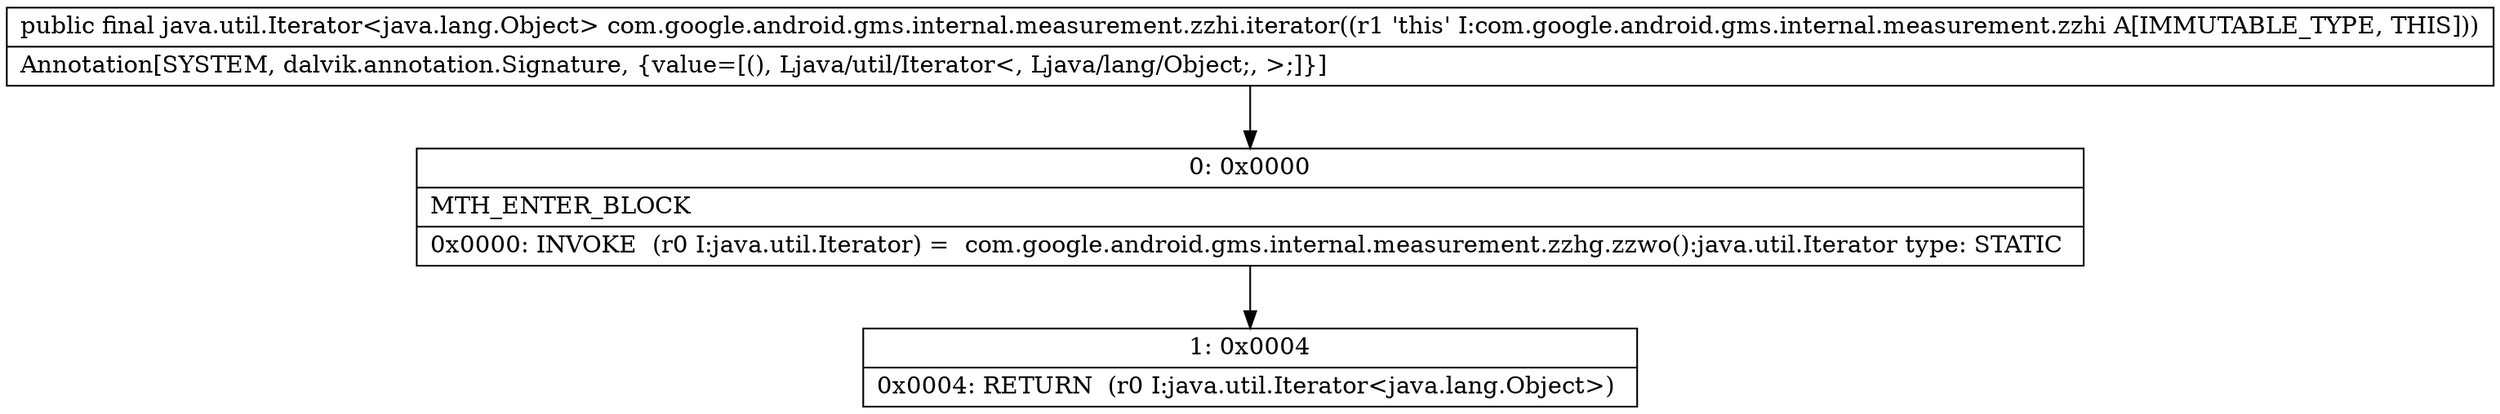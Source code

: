 digraph "CFG forcom.google.android.gms.internal.measurement.zzhi.iterator()Ljava\/util\/Iterator;" {
Node_0 [shape=record,label="{0\:\ 0x0000|MTH_ENTER_BLOCK\l|0x0000: INVOKE  (r0 I:java.util.Iterator) =  com.google.android.gms.internal.measurement.zzhg.zzwo():java.util.Iterator type: STATIC \l}"];
Node_1 [shape=record,label="{1\:\ 0x0004|0x0004: RETURN  (r0 I:java.util.Iterator\<java.lang.Object\>) \l}"];
MethodNode[shape=record,label="{public final java.util.Iterator\<java.lang.Object\> com.google.android.gms.internal.measurement.zzhi.iterator((r1 'this' I:com.google.android.gms.internal.measurement.zzhi A[IMMUTABLE_TYPE, THIS]))  | Annotation[SYSTEM, dalvik.annotation.Signature, \{value=[(), Ljava\/util\/Iterator\<, Ljava\/lang\/Object;, \>;]\}]\l}"];
MethodNode -> Node_0;
Node_0 -> Node_1;
}

